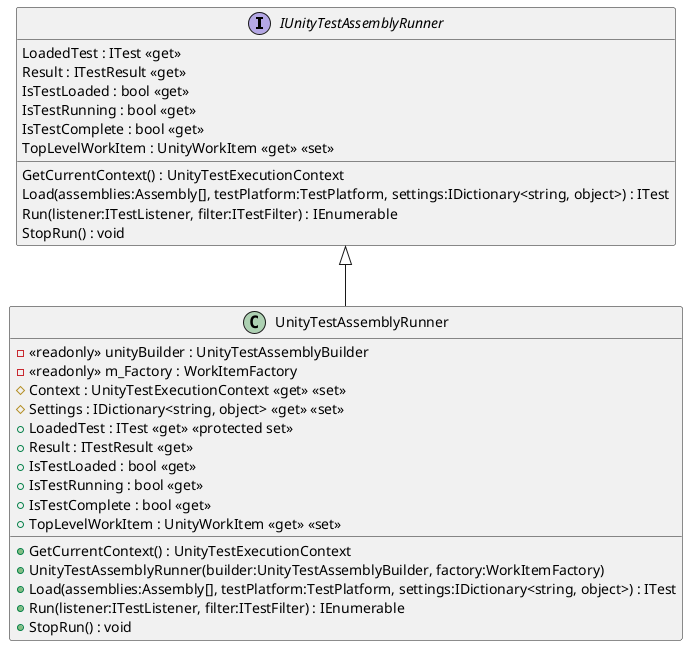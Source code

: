 @startuml
interface IUnityTestAssemblyRunner {
    LoadedTest : ITest <<get>>
    Result : ITestResult <<get>>
    IsTestLoaded : bool <<get>>
    IsTestRunning : bool <<get>>
    IsTestComplete : bool <<get>>
    TopLevelWorkItem : UnityWorkItem <<get>> <<set>>
    GetCurrentContext() : UnityTestExecutionContext
    Load(assemblies:Assembly[], testPlatform:TestPlatform, settings:IDictionary<string, object>) : ITest
    Run(listener:ITestListener, filter:ITestFilter) : IEnumerable
    StopRun() : void
}
class UnityTestAssemblyRunner {
    - <<readonly>> unityBuilder : UnityTestAssemblyBuilder
    - <<readonly>> m_Factory : WorkItemFactory
    # Context : UnityTestExecutionContext <<get>> <<set>>
    + GetCurrentContext() : UnityTestExecutionContext
    # Settings : IDictionary<string, object> <<get>> <<set>>
    + LoadedTest : ITest <<get>> <<protected set>>
    + Result : ITestResult <<get>>
    + IsTestLoaded : bool <<get>>
    + IsTestRunning : bool <<get>>
    + IsTestComplete : bool <<get>>
    + UnityTestAssemblyRunner(builder:UnityTestAssemblyBuilder, factory:WorkItemFactory)
    + Load(assemblies:Assembly[], testPlatform:TestPlatform, settings:IDictionary<string, object>) : ITest
    + Run(listener:ITestListener, filter:ITestFilter) : IEnumerable
    + TopLevelWorkItem : UnityWorkItem <<get>> <<set>>
    + StopRun() : void
}
IUnityTestAssemblyRunner <|-- UnityTestAssemblyRunner
@enduml

